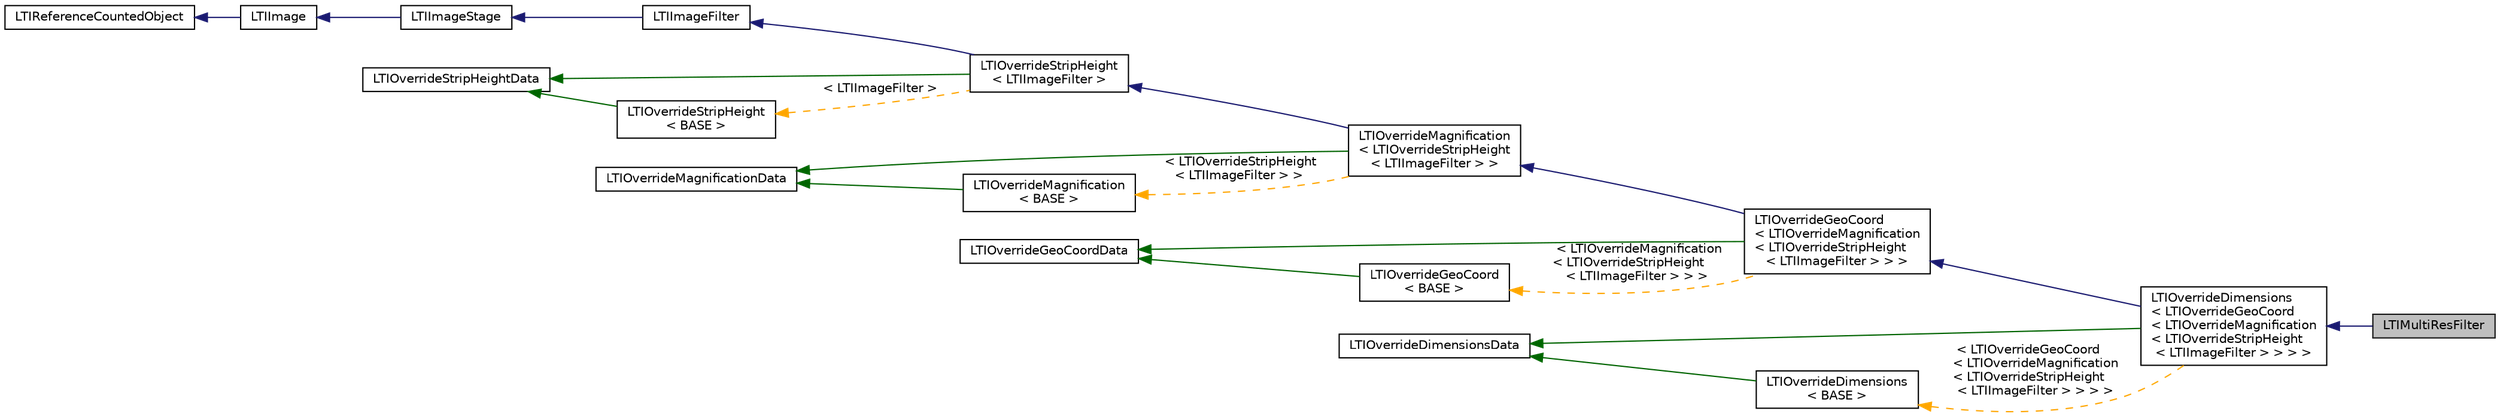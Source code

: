 digraph "LTIMultiResFilter"
{
  bgcolor="transparent";
  edge [fontname="Helvetica",fontsize="10",labelfontname="Helvetica",labelfontsize="10"];
  node [fontname="Helvetica",fontsize="10",shape=record];
  rankdir="LR";
  Node1 [label="LTIMultiResFilter",height=0.2,width=0.4,color="black", fillcolor="grey75", style="filled" fontcolor="black"];
  Node2 -> Node1 [dir="back",color="midnightblue",fontsize="10",style="solid",fontname="Helvetica"];
  Node2 [label="LTIOverrideDimensions\l\< LTIOverrideGeoCoord\l\< LTIOverrideMagnification\l\< LTIOverrideStripHeight\l\< LTIImageFilter \> \> \> \>",height=0.2,width=0.4,color="black",URL="$a00079.html"];
  Node3 -> Node2 [dir="back",color="midnightblue",fontsize="10",style="solid",fontname="Helvetica"];
  Node3 [label="LTIOverrideGeoCoord\l\< LTIOverrideMagnification\l\< LTIOverrideStripHeight\l\< LTIImageFilter \> \> \>",height=0.2,width=0.4,color="black",URL="$a00081.html"];
  Node4 -> Node3 [dir="back",color="midnightblue",fontsize="10",style="solid",fontname="Helvetica"];
  Node4 [label="LTIOverrideMagnification\l\< LTIOverrideStripHeight\l\< LTIImageFilter \> \>",height=0.2,width=0.4,color="black",URL="$a00085.html"];
  Node5 -> Node4 [dir="back",color="midnightblue",fontsize="10",style="solid",fontname="Helvetica"];
  Node5 [label="LTIOverrideStripHeight\l\< LTIImageFilter \>",height=0.2,width=0.4,color="black",URL="$a00093.html"];
  Node6 -> Node5 [dir="back",color="midnightblue",fontsize="10",style="solid",fontname="Helvetica"];
  Node6 [label="LTIImageFilter",height=0.2,width=0.4,color="black",URL="$a00053.html",tooltip="abstract class for implementing an image transform "];
  Node7 -> Node6 [dir="back",color="midnightblue",fontsize="10",style="solid",fontname="Helvetica"];
  Node7 [label="LTIImageStage",height=0.2,width=0.4,color="black",URL="$a00055.html",tooltip="abstract class for decoding from an image "];
  Node8 -> Node7 [dir="back",color="midnightblue",fontsize="10",style="solid",fontname="Helvetica"];
  Node8 [label="LTIImage",height=0.2,width=0.4,color="black",URL="$a00052.html",tooltip="abstract class representing an image "];
  Node9 -> Node8 [dir="back",color="midnightblue",fontsize="10",style="solid",fontname="Helvetica"];
  Node9 [label="LTIReferenceCountedObject",height=0.2,width=0.4,color="black",URL="$a00100.html",tooltip="LTIReferenceCountedObject is a base class for implementing reference counting. "];
  Node10 -> Node5 [dir="back",color="darkgreen",fontsize="10",style="solid",fontname="Helvetica"];
  Node10 [label="LTIOverrideStripHeightData",height=0.2,width=0.4,color="black",URL="$a00094.html"];
  Node11 -> Node5 [dir="back",color="orange",fontsize="10",style="dashed",label=" \< LTIImageFilter \>" ,fontname="Helvetica"];
  Node11 [label="LTIOverrideStripHeight\l\< BASE \>",height=0.2,width=0.4,color="black",URL="$a00093.html"];
  Node10 -> Node11 [dir="back",color="darkgreen",fontsize="10",style="solid",fontname="Helvetica"];
  Node12 -> Node4 [dir="back",color="darkgreen",fontsize="10",style="solid",fontname="Helvetica"];
  Node12 [label="LTIOverrideMagnificationData",height=0.2,width=0.4,color="black",URL="$a00086.html"];
  Node13 -> Node4 [dir="back",color="orange",fontsize="10",style="dashed",label=" \< LTIOverrideStripHeight\l\< LTIImageFilter \> \>" ,fontname="Helvetica"];
  Node13 [label="LTIOverrideMagnification\l\< BASE \>",height=0.2,width=0.4,color="black",URL="$a00085.html"];
  Node12 -> Node13 [dir="back",color="darkgreen",fontsize="10",style="solid",fontname="Helvetica"];
  Node14 -> Node3 [dir="back",color="darkgreen",fontsize="10",style="solid",fontname="Helvetica"];
  Node14 [label="LTIOverrideGeoCoordData",height=0.2,width=0.4,color="black",URL="$a00082.html"];
  Node15 -> Node3 [dir="back",color="orange",fontsize="10",style="dashed",label=" \< LTIOverrideMagnification\l\< LTIOverrideStripHeight\l\< LTIImageFilter \> \> \>" ,fontname="Helvetica"];
  Node15 [label="LTIOverrideGeoCoord\l\< BASE \>",height=0.2,width=0.4,color="black",URL="$a00081.html"];
  Node14 -> Node15 [dir="back",color="darkgreen",fontsize="10",style="solid",fontname="Helvetica"];
  Node16 -> Node2 [dir="back",color="darkgreen",fontsize="10",style="solid",fontname="Helvetica"];
  Node16 [label="LTIOverrideDimensionsData",height=0.2,width=0.4,color="black",URL="$a00080.html"];
  Node17 -> Node2 [dir="back",color="orange",fontsize="10",style="dashed",label=" \< LTIOverrideGeoCoord\l\< LTIOverrideMagnification\l\< LTIOverrideStripHeight\l\< LTIImageFilter \> \> \> \>" ,fontname="Helvetica"];
  Node17 [label="LTIOverrideDimensions\l\< BASE \>",height=0.2,width=0.4,color="black",URL="$a00079.html"];
  Node16 -> Node17 [dir="back",color="darkgreen",fontsize="10",style="solid",fontname="Helvetica"];
}
